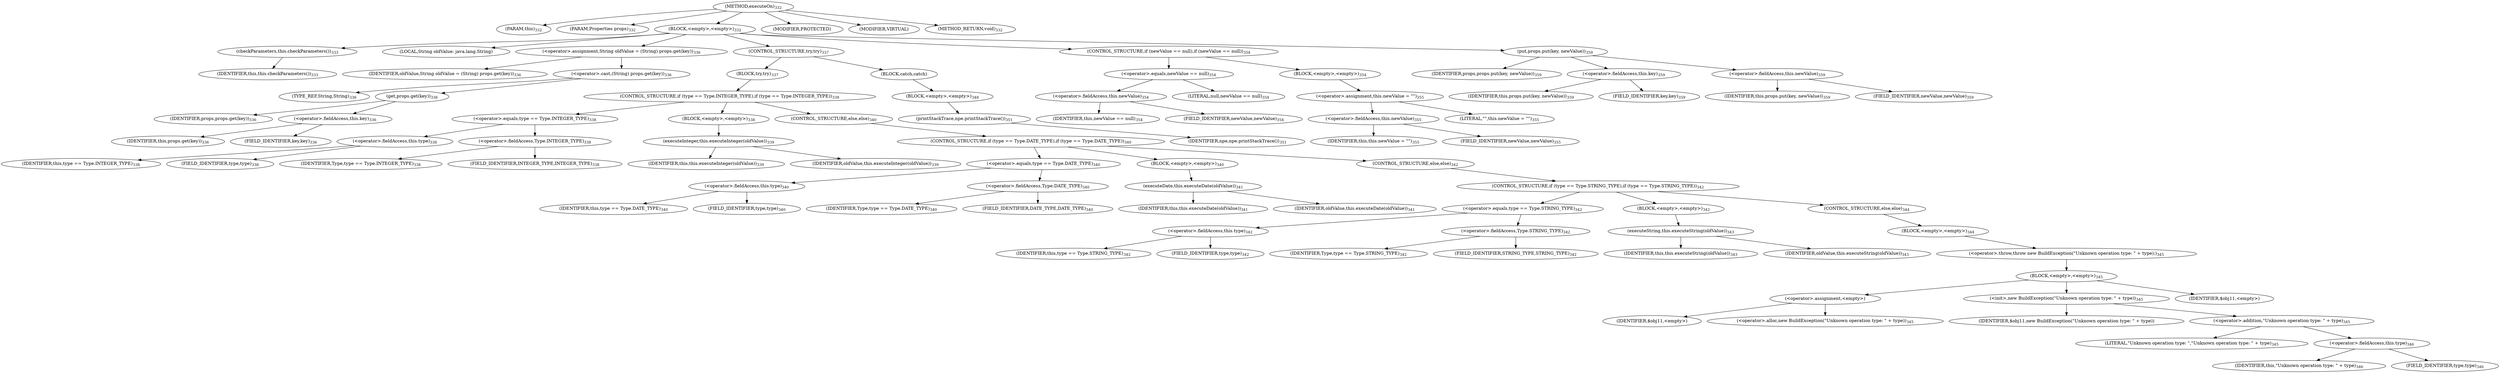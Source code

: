 digraph "executeOn" {  
"481" [label = <(METHOD,executeOn)<SUB>332</SUB>> ]
"39" [label = <(PARAM,this)<SUB>332</SUB>> ]
"482" [label = <(PARAM,Properties props)<SUB>332</SUB>> ]
"483" [label = <(BLOCK,&lt;empty&gt;,&lt;empty&gt;)<SUB>332</SUB>> ]
"484" [label = <(checkParameters,this.checkParameters())<SUB>333</SUB>> ]
"38" [label = <(IDENTIFIER,this,this.checkParameters())<SUB>333</SUB>> ]
"485" [label = <(LOCAL,String oldValue: java.lang.String)> ]
"486" [label = <(&lt;operator&gt;.assignment,String oldValue = (String) props.get(key))<SUB>336</SUB>> ]
"487" [label = <(IDENTIFIER,oldValue,String oldValue = (String) props.get(key))<SUB>336</SUB>> ]
"488" [label = <(&lt;operator&gt;.cast,(String) props.get(key))<SUB>336</SUB>> ]
"489" [label = <(TYPE_REF,String,String)<SUB>336</SUB>> ]
"490" [label = <(get,props.get(key))<SUB>336</SUB>> ]
"491" [label = <(IDENTIFIER,props,props.get(key))<SUB>336</SUB>> ]
"492" [label = <(&lt;operator&gt;.fieldAccess,this.key)<SUB>336</SUB>> ]
"493" [label = <(IDENTIFIER,this,props.get(key))<SUB>336</SUB>> ]
"494" [label = <(FIELD_IDENTIFIER,key,key)<SUB>336</SUB>> ]
"495" [label = <(CONTROL_STRUCTURE,try,try)<SUB>337</SUB>> ]
"496" [label = <(BLOCK,try,try)<SUB>337</SUB>> ]
"497" [label = <(CONTROL_STRUCTURE,if (type == Type.INTEGER_TYPE),if (type == Type.INTEGER_TYPE))<SUB>338</SUB>> ]
"498" [label = <(&lt;operator&gt;.equals,type == Type.INTEGER_TYPE)<SUB>338</SUB>> ]
"499" [label = <(&lt;operator&gt;.fieldAccess,this.type)<SUB>338</SUB>> ]
"500" [label = <(IDENTIFIER,this,type == Type.INTEGER_TYPE)<SUB>338</SUB>> ]
"501" [label = <(FIELD_IDENTIFIER,type,type)<SUB>338</SUB>> ]
"502" [label = <(&lt;operator&gt;.fieldAccess,Type.INTEGER_TYPE)<SUB>338</SUB>> ]
"503" [label = <(IDENTIFIER,Type,type == Type.INTEGER_TYPE)<SUB>338</SUB>> ]
"504" [label = <(FIELD_IDENTIFIER,INTEGER_TYPE,INTEGER_TYPE)<SUB>338</SUB>> ]
"505" [label = <(BLOCK,&lt;empty&gt;,&lt;empty&gt;)<SUB>338</SUB>> ]
"506" [label = <(executeInteger,this.executeInteger(oldValue))<SUB>339</SUB>> ]
"40" [label = <(IDENTIFIER,this,this.executeInteger(oldValue))<SUB>339</SUB>> ]
"507" [label = <(IDENTIFIER,oldValue,this.executeInteger(oldValue))<SUB>339</SUB>> ]
"508" [label = <(CONTROL_STRUCTURE,else,else)<SUB>340</SUB>> ]
"509" [label = <(CONTROL_STRUCTURE,if (type == Type.DATE_TYPE),if (type == Type.DATE_TYPE))<SUB>340</SUB>> ]
"510" [label = <(&lt;operator&gt;.equals,type == Type.DATE_TYPE)<SUB>340</SUB>> ]
"511" [label = <(&lt;operator&gt;.fieldAccess,this.type)<SUB>340</SUB>> ]
"512" [label = <(IDENTIFIER,this,type == Type.DATE_TYPE)<SUB>340</SUB>> ]
"513" [label = <(FIELD_IDENTIFIER,type,type)<SUB>340</SUB>> ]
"514" [label = <(&lt;operator&gt;.fieldAccess,Type.DATE_TYPE)<SUB>340</SUB>> ]
"515" [label = <(IDENTIFIER,Type,type == Type.DATE_TYPE)<SUB>340</SUB>> ]
"516" [label = <(FIELD_IDENTIFIER,DATE_TYPE,DATE_TYPE)<SUB>340</SUB>> ]
"517" [label = <(BLOCK,&lt;empty&gt;,&lt;empty&gt;)<SUB>340</SUB>> ]
"518" [label = <(executeDate,this.executeDate(oldValue))<SUB>341</SUB>> ]
"41" [label = <(IDENTIFIER,this,this.executeDate(oldValue))<SUB>341</SUB>> ]
"519" [label = <(IDENTIFIER,oldValue,this.executeDate(oldValue))<SUB>341</SUB>> ]
"520" [label = <(CONTROL_STRUCTURE,else,else)<SUB>342</SUB>> ]
"521" [label = <(CONTROL_STRUCTURE,if (type == Type.STRING_TYPE),if (type == Type.STRING_TYPE))<SUB>342</SUB>> ]
"522" [label = <(&lt;operator&gt;.equals,type == Type.STRING_TYPE)<SUB>342</SUB>> ]
"523" [label = <(&lt;operator&gt;.fieldAccess,this.type)<SUB>342</SUB>> ]
"524" [label = <(IDENTIFIER,this,type == Type.STRING_TYPE)<SUB>342</SUB>> ]
"525" [label = <(FIELD_IDENTIFIER,type,type)<SUB>342</SUB>> ]
"526" [label = <(&lt;operator&gt;.fieldAccess,Type.STRING_TYPE)<SUB>342</SUB>> ]
"527" [label = <(IDENTIFIER,Type,type == Type.STRING_TYPE)<SUB>342</SUB>> ]
"528" [label = <(FIELD_IDENTIFIER,STRING_TYPE,STRING_TYPE)<SUB>342</SUB>> ]
"529" [label = <(BLOCK,&lt;empty&gt;,&lt;empty&gt;)<SUB>342</SUB>> ]
"530" [label = <(executeString,this.executeString(oldValue))<SUB>343</SUB>> ]
"42" [label = <(IDENTIFIER,this,this.executeString(oldValue))<SUB>343</SUB>> ]
"531" [label = <(IDENTIFIER,oldValue,this.executeString(oldValue))<SUB>343</SUB>> ]
"532" [label = <(CONTROL_STRUCTURE,else,else)<SUB>344</SUB>> ]
"533" [label = <(BLOCK,&lt;empty&gt;,&lt;empty&gt;)<SUB>344</SUB>> ]
"534" [label = <(&lt;operator&gt;.throw,throw new BuildException(&quot;Unknown operation type: &quot; + type);)<SUB>345</SUB>> ]
"535" [label = <(BLOCK,&lt;empty&gt;,&lt;empty&gt;)<SUB>345</SUB>> ]
"536" [label = <(&lt;operator&gt;.assignment,&lt;empty&gt;)> ]
"537" [label = <(IDENTIFIER,$obj11,&lt;empty&gt;)> ]
"538" [label = <(&lt;operator&gt;.alloc,new BuildException(&quot;Unknown operation type: &quot; + type))<SUB>345</SUB>> ]
"539" [label = <(&lt;init&gt;,new BuildException(&quot;Unknown operation type: &quot; + type))<SUB>345</SUB>> ]
"540" [label = <(IDENTIFIER,$obj11,new BuildException(&quot;Unknown operation type: &quot; + type))> ]
"541" [label = <(&lt;operator&gt;.addition,&quot;Unknown operation type: &quot; + type)<SUB>345</SUB>> ]
"542" [label = <(LITERAL,&quot;Unknown operation type: &quot;,&quot;Unknown operation type: &quot; + type)<SUB>345</SUB>> ]
"543" [label = <(&lt;operator&gt;.fieldAccess,this.type)<SUB>346</SUB>> ]
"544" [label = <(IDENTIFIER,this,&quot;Unknown operation type: &quot; + type)<SUB>346</SUB>> ]
"545" [label = <(FIELD_IDENTIFIER,type,type)<SUB>346</SUB>> ]
"546" [label = <(IDENTIFIER,$obj11,&lt;empty&gt;)> ]
"547" [label = <(BLOCK,catch,catch)> ]
"548" [label = <(BLOCK,&lt;empty&gt;,&lt;empty&gt;)<SUB>348</SUB>> ]
"549" [label = <(printStackTrace,npe.printStackTrace())<SUB>351</SUB>> ]
"550" [label = <(IDENTIFIER,npe,npe.printStackTrace())<SUB>351</SUB>> ]
"551" [label = <(CONTROL_STRUCTURE,if (newValue == null),if (newValue == null))<SUB>354</SUB>> ]
"552" [label = <(&lt;operator&gt;.equals,newValue == null)<SUB>354</SUB>> ]
"553" [label = <(&lt;operator&gt;.fieldAccess,this.newValue)<SUB>354</SUB>> ]
"554" [label = <(IDENTIFIER,this,newValue == null)<SUB>354</SUB>> ]
"555" [label = <(FIELD_IDENTIFIER,newValue,newValue)<SUB>354</SUB>> ]
"556" [label = <(LITERAL,null,newValue == null)<SUB>354</SUB>> ]
"557" [label = <(BLOCK,&lt;empty&gt;,&lt;empty&gt;)<SUB>354</SUB>> ]
"558" [label = <(&lt;operator&gt;.assignment,this.newValue = &quot;&quot;)<SUB>355</SUB>> ]
"559" [label = <(&lt;operator&gt;.fieldAccess,this.newValue)<SUB>355</SUB>> ]
"560" [label = <(IDENTIFIER,this,this.newValue = &quot;&quot;)<SUB>355</SUB>> ]
"561" [label = <(FIELD_IDENTIFIER,newValue,newValue)<SUB>355</SUB>> ]
"562" [label = <(LITERAL,&quot;&quot;,this.newValue = &quot;&quot;)<SUB>355</SUB>> ]
"563" [label = <(put,props.put(key, newValue))<SUB>359</SUB>> ]
"564" [label = <(IDENTIFIER,props,props.put(key, newValue))<SUB>359</SUB>> ]
"565" [label = <(&lt;operator&gt;.fieldAccess,this.key)<SUB>359</SUB>> ]
"566" [label = <(IDENTIFIER,this,props.put(key, newValue))<SUB>359</SUB>> ]
"567" [label = <(FIELD_IDENTIFIER,key,key)<SUB>359</SUB>> ]
"568" [label = <(&lt;operator&gt;.fieldAccess,this.newValue)<SUB>359</SUB>> ]
"569" [label = <(IDENTIFIER,this,props.put(key, newValue))<SUB>359</SUB>> ]
"570" [label = <(FIELD_IDENTIFIER,newValue,newValue)<SUB>359</SUB>> ]
"571" [label = <(MODIFIER,PROTECTED)> ]
"572" [label = <(MODIFIER,VIRTUAL)> ]
"573" [label = <(METHOD_RETURN,void)<SUB>332</SUB>> ]
  "481" -> "39" 
  "481" -> "482" 
  "481" -> "483" 
  "481" -> "571" 
  "481" -> "572" 
  "481" -> "573" 
  "483" -> "484" 
  "483" -> "485" 
  "483" -> "486" 
  "483" -> "495" 
  "483" -> "551" 
  "483" -> "563" 
  "484" -> "38" 
  "486" -> "487" 
  "486" -> "488" 
  "488" -> "489" 
  "488" -> "490" 
  "490" -> "491" 
  "490" -> "492" 
  "492" -> "493" 
  "492" -> "494" 
  "495" -> "496" 
  "495" -> "547" 
  "496" -> "497" 
  "497" -> "498" 
  "497" -> "505" 
  "497" -> "508" 
  "498" -> "499" 
  "498" -> "502" 
  "499" -> "500" 
  "499" -> "501" 
  "502" -> "503" 
  "502" -> "504" 
  "505" -> "506" 
  "506" -> "40" 
  "506" -> "507" 
  "508" -> "509" 
  "509" -> "510" 
  "509" -> "517" 
  "509" -> "520" 
  "510" -> "511" 
  "510" -> "514" 
  "511" -> "512" 
  "511" -> "513" 
  "514" -> "515" 
  "514" -> "516" 
  "517" -> "518" 
  "518" -> "41" 
  "518" -> "519" 
  "520" -> "521" 
  "521" -> "522" 
  "521" -> "529" 
  "521" -> "532" 
  "522" -> "523" 
  "522" -> "526" 
  "523" -> "524" 
  "523" -> "525" 
  "526" -> "527" 
  "526" -> "528" 
  "529" -> "530" 
  "530" -> "42" 
  "530" -> "531" 
  "532" -> "533" 
  "533" -> "534" 
  "534" -> "535" 
  "535" -> "536" 
  "535" -> "539" 
  "535" -> "546" 
  "536" -> "537" 
  "536" -> "538" 
  "539" -> "540" 
  "539" -> "541" 
  "541" -> "542" 
  "541" -> "543" 
  "543" -> "544" 
  "543" -> "545" 
  "547" -> "548" 
  "548" -> "549" 
  "549" -> "550" 
  "551" -> "552" 
  "551" -> "557" 
  "552" -> "553" 
  "552" -> "556" 
  "553" -> "554" 
  "553" -> "555" 
  "557" -> "558" 
  "558" -> "559" 
  "558" -> "562" 
  "559" -> "560" 
  "559" -> "561" 
  "563" -> "564" 
  "563" -> "565" 
  "563" -> "568" 
  "565" -> "566" 
  "565" -> "567" 
  "568" -> "569" 
  "568" -> "570" 
}
